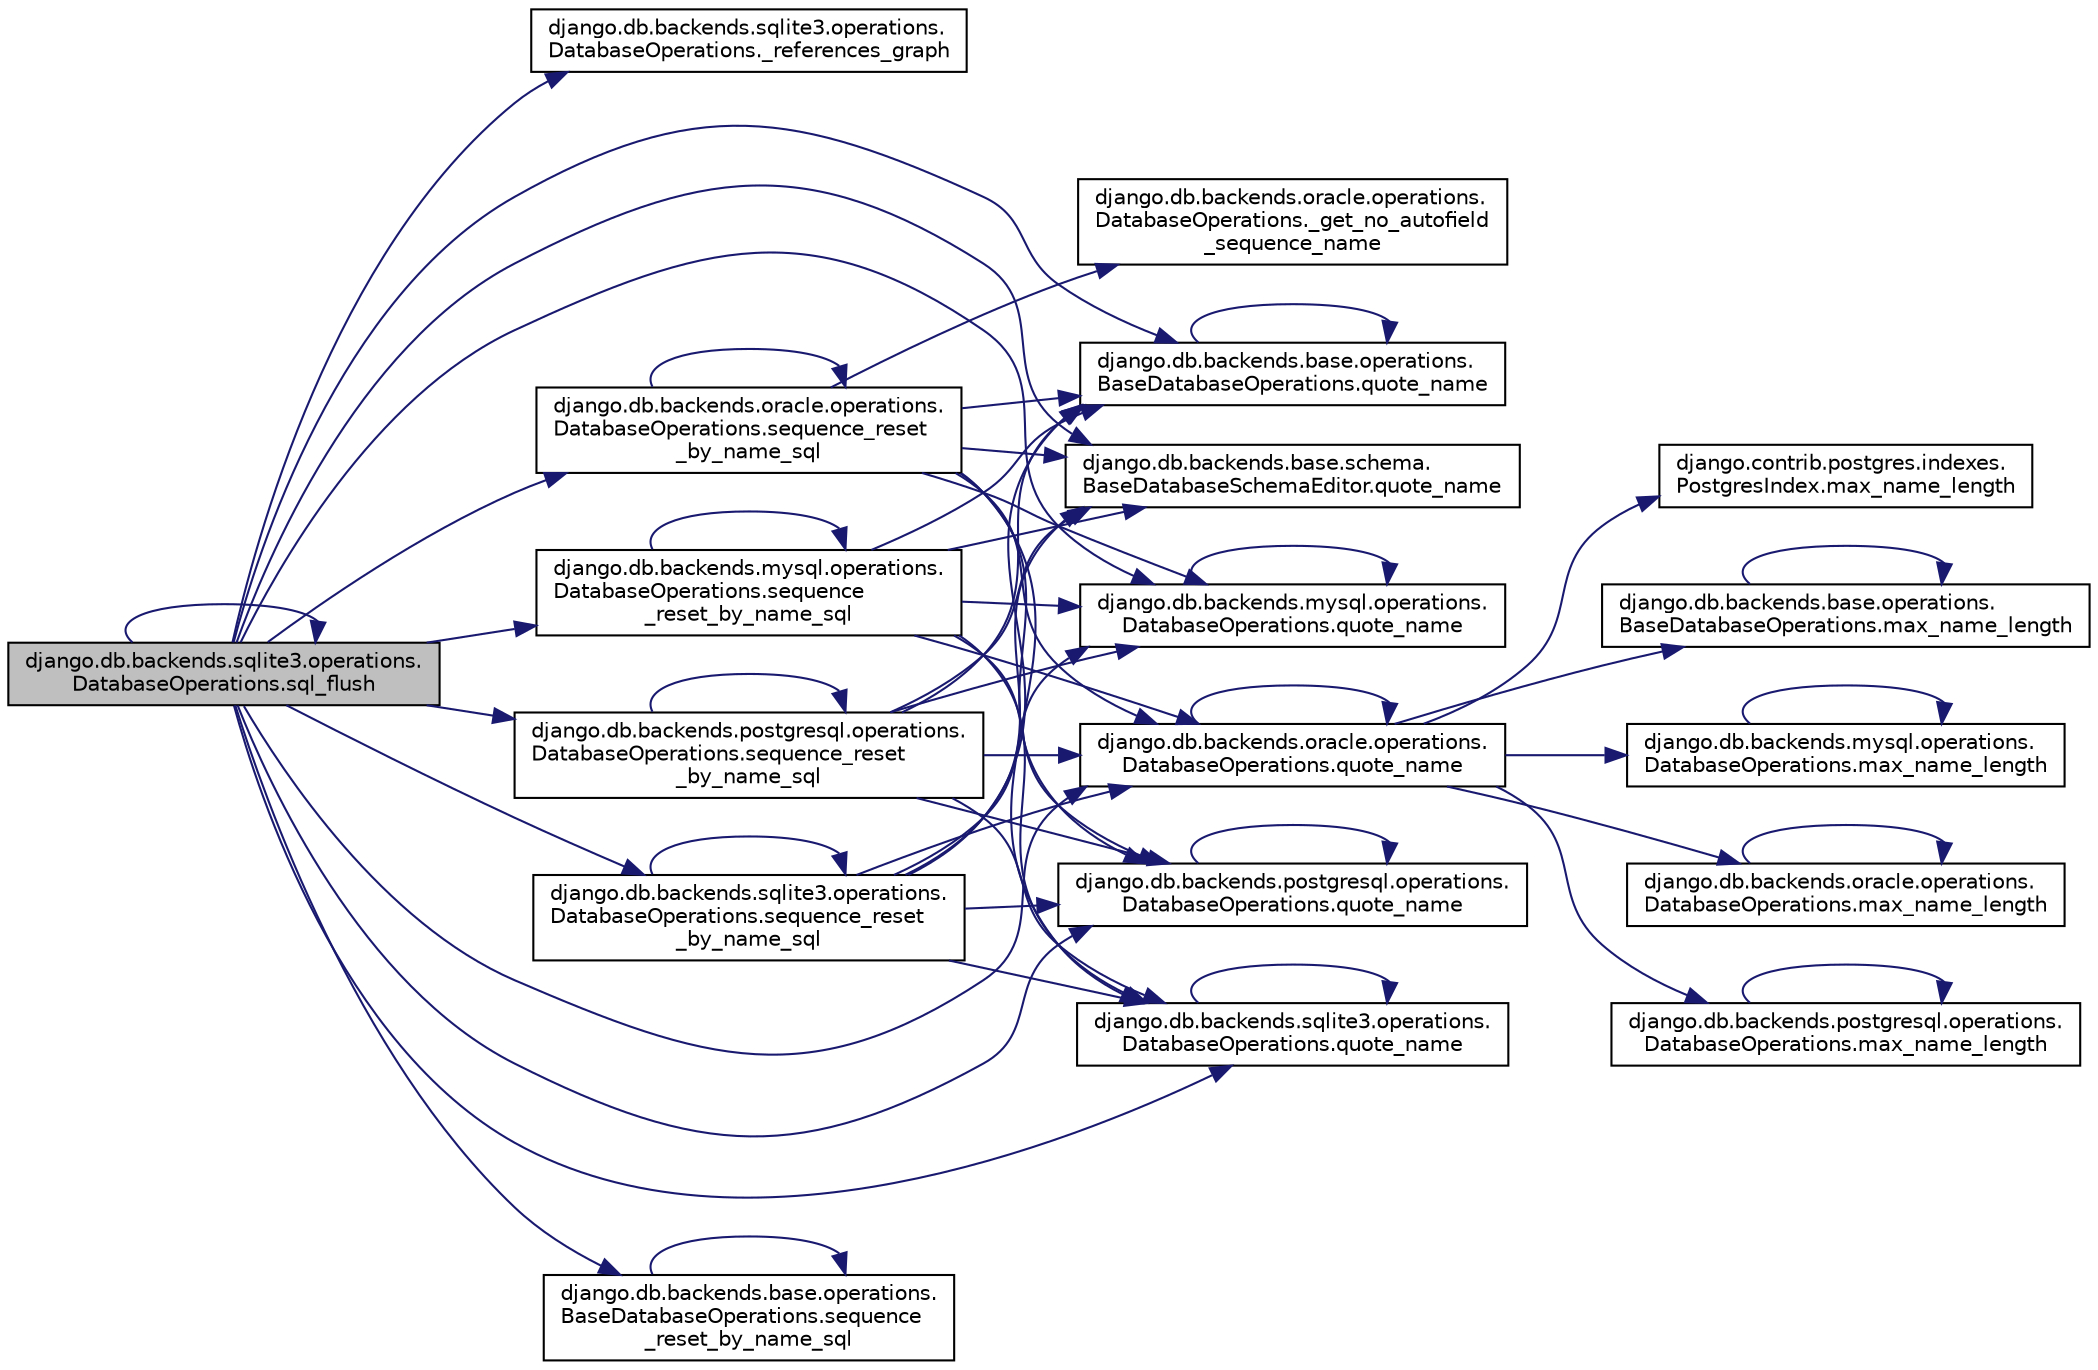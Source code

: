 digraph "django.db.backends.sqlite3.operations.DatabaseOperations.sql_flush"
{
 // LATEX_PDF_SIZE
  edge [fontname="Helvetica",fontsize="10",labelfontname="Helvetica",labelfontsize="10"];
  node [fontname="Helvetica",fontsize="10",shape=record];
  rankdir="LR";
  Node1 [label="django.db.backends.sqlite3.operations.\lDatabaseOperations.sql_flush",height=0.2,width=0.4,color="black", fillcolor="grey75", style="filled", fontcolor="black",tooltip=" "];
  Node1 -> Node2 [color="midnightblue",fontsize="10",style="solid",fontname="Helvetica"];
  Node2 [label="django.db.backends.sqlite3.operations.\lDatabaseOperations._references_graph",height=0.2,width=0.4,color="black", fillcolor="white", style="filled",URL="$da/d34/classdjango_1_1db_1_1backends_1_1sqlite3_1_1operations_1_1_database_operations.html#ab16666251f48faa531a9bea6c12f6b34",tooltip=" "];
  Node1 -> Node3 [color="midnightblue",fontsize="10",style="solid",fontname="Helvetica"];
  Node3 [label="django.db.backends.base.operations.\lBaseDatabaseOperations.quote_name",height=0.2,width=0.4,color="black", fillcolor="white", style="filled",URL="$dd/dc3/classdjango_1_1db_1_1backends_1_1base_1_1operations_1_1_base_database_operations.html#a1317b39ef52de75f263c05a7e9a77323",tooltip=" "];
  Node3 -> Node3 [color="midnightblue",fontsize="10",style="solid",fontname="Helvetica"];
  Node1 -> Node4 [color="midnightblue",fontsize="10",style="solid",fontname="Helvetica"];
  Node4 [label="django.db.backends.base.schema.\lBaseDatabaseSchemaEditor.quote_name",height=0.2,width=0.4,color="black", fillcolor="white", style="filled",URL="$d7/d55/classdjango_1_1db_1_1backends_1_1base_1_1schema_1_1_base_database_schema_editor.html#ae84ebd5d3b095cb3433d2d7ce1c2e4e7",tooltip=" "];
  Node1 -> Node5 [color="midnightblue",fontsize="10",style="solid",fontname="Helvetica"];
  Node5 [label="django.db.backends.mysql.operations.\lDatabaseOperations.quote_name",height=0.2,width=0.4,color="black", fillcolor="white", style="filled",URL="$d6/d0c/classdjango_1_1db_1_1backends_1_1mysql_1_1operations_1_1_database_operations.html#a7584036904817b70a1483201fee4b31c",tooltip=" "];
  Node5 -> Node5 [color="midnightblue",fontsize="10",style="solid",fontname="Helvetica"];
  Node1 -> Node6 [color="midnightblue",fontsize="10",style="solid",fontname="Helvetica"];
  Node6 [label="django.db.backends.oracle.operations.\lDatabaseOperations.quote_name",height=0.2,width=0.4,color="black", fillcolor="white", style="filled",URL="$da/dc4/classdjango_1_1db_1_1backends_1_1oracle_1_1operations_1_1_database_operations.html#af2f72bca418dacfb0ec7c04a36ba1866",tooltip=" "];
  Node6 -> Node7 [color="midnightblue",fontsize="10",style="solid",fontname="Helvetica"];
  Node7 [label="django.contrib.postgres.indexes.\lPostgresIndex.max_name_length",height=0.2,width=0.4,color="black", fillcolor="white", style="filled",URL="$d5/d7a/classdjango_1_1contrib_1_1postgres_1_1indexes_1_1_postgres_index.html#af6b3fcdc8e606baa47d9250e8937755b",tooltip=" "];
  Node6 -> Node8 [color="midnightblue",fontsize="10",style="solid",fontname="Helvetica"];
  Node8 [label="django.db.backends.base.operations.\lBaseDatabaseOperations.max_name_length",height=0.2,width=0.4,color="black", fillcolor="white", style="filled",URL="$dd/dc3/classdjango_1_1db_1_1backends_1_1base_1_1operations_1_1_base_database_operations.html#a82d71ca226daa842be3179dd1ca835df",tooltip=" "];
  Node8 -> Node8 [color="midnightblue",fontsize="10",style="solid",fontname="Helvetica"];
  Node6 -> Node9 [color="midnightblue",fontsize="10",style="solid",fontname="Helvetica"];
  Node9 [label="django.db.backends.mysql.operations.\lDatabaseOperations.max_name_length",height=0.2,width=0.4,color="black", fillcolor="white", style="filled",URL="$d6/d0c/classdjango_1_1db_1_1backends_1_1mysql_1_1operations_1_1_database_operations.html#a69d4af79bee5077e89b53eb763165e2e",tooltip=" "];
  Node9 -> Node9 [color="midnightblue",fontsize="10",style="solid",fontname="Helvetica"];
  Node6 -> Node10 [color="midnightblue",fontsize="10",style="solid",fontname="Helvetica"];
  Node10 [label="django.db.backends.oracle.operations.\lDatabaseOperations.max_name_length",height=0.2,width=0.4,color="black", fillcolor="white", style="filled",URL="$da/dc4/classdjango_1_1db_1_1backends_1_1oracle_1_1operations_1_1_database_operations.html#a6ef1ba2a3af052ffb12b9c36a30d87bd",tooltip=" "];
  Node10 -> Node10 [color="midnightblue",fontsize="10",style="solid",fontname="Helvetica"];
  Node6 -> Node11 [color="midnightblue",fontsize="10",style="solid",fontname="Helvetica"];
  Node11 [label="django.db.backends.postgresql.operations.\lDatabaseOperations.max_name_length",height=0.2,width=0.4,color="black", fillcolor="white", style="filled",URL="$df/d25/classdjango_1_1db_1_1backends_1_1postgresql_1_1operations_1_1_database_operations.html#a308b2dc44422da055c7a5b849ce7fbb8",tooltip=" "];
  Node11 -> Node11 [color="midnightblue",fontsize="10",style="solid",fontname="Helvetica"];
  Node6 -> Node6 [color="midnightblue",fontsize="10",style="solid",fontname="Helvetica"];
  Node1 -> Node12 [color="midnightblue",fontsize="10",style="solid",fontname="Helvetica"];
  Node12 [label="django.db.backends.postgresql.operations.\lDatabaseOperations.quote_name",height=0.2,width=0.4,color="black", fillcolor="white", style="filled",URL="$df/d25/classdjango_1_1db_1_1backends_1_1postgresql_1_1operations_1_1_database_operations.html#aa7d4385eb15e3368465fe5fd816c9c1f",tooltip=" "];
  Node12 -> Node12 [color="midnightblue",fontsize="10",style="solid",fontname="Helvetica"];
  Node1 -> Node13 [color="midnightblue",fontsize="10",style="solid",fontname="Helvetica"];
  Node13 [label="django.db.backends.sqlite3.operations.\lDatabaseOperations.quote_name",height=0.2,width=0.4,color="black", fillcolor="white", style="filled",URL="$da/d34/classdjango_1_1db_1_1backends_1_1sqlite3_1_1operations_1_1_database_operations.html#a5dc666b9fb16a53d22e56e447558d8dd",tooltip=" "];
  Node13 -> Node13 [color="midnightblue",fontsize="10",style="solid",fontname="Helvetica"];
  Node1 -> Node14 [color="midnightblue",fontsize="10",style="solid",fontname="Helvetica"];
  Node14 [label="django.db.backends.base.operations.\lBaseDatabaseOperations.sequence\l_reset_by_name_sql",height=0.2,width=0.4,color="black", fillcolor="white", style="filled",URL="$dd/dc3/classdjango_1_1db_1_1backends_1_1base_1_1operations_1_1_base_database_operations.html#a24d2adc61e3d9943ca13b088cb3470da",tooltip=" "];
  Node14 -> Node14 [color="midnightblue",fontsize="10",style="solid",fontname="Helvetica"];
  Node1 -> Node15 [color="midnightblue",fontsize="10",style="solid",fontname="Helvetica"];
  Node15 [label="django.db.backends.mysql.operations.\lDatabaseOperations.sequence\l_reset_by_name_sql",height=0.2,width=0.4,color="black", fillcolor="white", style="filled",URL="$d6/d0c/classdjango_1_1db_1_1backends_1_1mysql_1_1operations_1_1_database_operations.html#a93cbc422bf32447dd11276fcfea2c688",tooltip=" "];
  Node15 -> Node3 [color="midnightblue",fontsize="10",style="solid",fontname="Helvetica"];
  Node15 -> Node4 [color="midnightblue",fontsize="10",style="solid",fontname="Helvetica"];
  Node15 -> Node5 [color="midnightblue",fontsize="10",style="solid",fontname="Helvetica"];
  Node15 -> Node6 [color="midnightblue",fontsize="10",style="solid",fontname="Helvetica"];
  Node15 -> Node12 [color="midnightblue",fontsize="10",style="solid",fontname="Helvetica"];
  Node15 -> Node13 [color="midnightblue",fontsize="10",style="solid",fontname="Helvetica"];
  Node15 -> Node15 [color="midnightblue",fontsize="10",style="solid",fontname="Helvetica"];
  Node1 -> Node16 [color="midnightblue",fontsize="10",style="solid",fontname="Helvetica"];
  Node16 [label="django.db.backends.oracle.operations.\lDatabaseOperations.sequence_reset\l_by_name_sql",height=0.2,width=0.4,color="black", fillcolor="white", style="filled",URL="$da/dc4/classdjango_1_1db_1_1backends_1_1oracle_1_1operations_1_1_database_operations.html#afe7c947a238fb1756227fa6ed2a8edc3",tooltip=" "];
  Node16 -> Node17 [color="midnightblue",fontsize="10",style="solid",fontname="Helvetica"];
  Node17 [label="django.db.backends.oracle.operations.\lDatabaseOperations._get_no_autofield\l_sequence_name",height=0.2,width=0.4,color="black", fillcolor="white", style="filled",URL="$da/dc4/classdjango_1_1db_1_1backends_1_1oracle_1_1operations_1_1_database_operations.html#abcf5c84cfe076ae43dc216754368de81",tooltip=" "];
  Node16 -> Node3 [color="midnightblue",fontsize="10",style="solid",fontname="Helvetica"];
  Node16 -> Node4 [color="midnightblue",fontsize="10",style="solid",fontname="Helvetica"];
  Node16 -> Node5 [color="midnightblue",fontsize="10",style="solid",fontname="Helvetica"];
  Node16 -> Node6 [color="midnightblue",fontsize="10",style="solid",fontname="Helvetica"];
  Node16 -> Node12 [color="midnightblue",fontsize="10",style="solid",fontname="Helvetica"];
  Node16 -> Node13 [color="midnightblue",fontsize="10",style="solid",fontname="Helvetica"];
  Node16 -> Node16 [color="midnightblue",fontsize="10",style="solid",fontname="Helvetica"];
  Node1 -> Node18 [color="midnightblue",fontsize="10",style="solid",fontname="Helvetica"];
  Node18 [label="django.db.backends.postgresql.operations.\lDatabaseOperations.sequence_reset\l_by_name_sql",height=0.2,width=0.4,color="black", fillcolor="white", style="filled",URL="$df/d25/classdjango_1_1db_1_1backends_1_1postgresql_1_1operations_1_1_database_operations.html#aa6519ad7c0ac00160c5c5c247d98028b",tooltip=" "];
  Node18 -> Node3 [color="midnightblue",fontsize="10",style="solid",fontname="Helvetica"];
  Node18 -> Node4 [color="midnightblue",fontsize="10",style="solid",fontname="Helvetica"];
  Node18 -> Node5 [color="midnightblue",fontsize="10",style="solid",fontname="Helvetica"];
  Node18 -> Node6 [color="midnightblue",fontsize="10",style="solid",fontname="Helvetica"];
  Node18 -> Node12 [color="midnightblue",fontsize="10",style="solid",fontname="Helvetica"];
  Node18 -> Node13 [color="midnightblue",fontsize="10",style="solid",fontname="Helvetica"];
  Node18 -> Node18 [color="midnightblue",fontsize="10",style="solid",fontname="Helvetica"];
  Node1 -> Node19 [color="midnightblue",fontsize="10",style="solid",fontname="Helvetica"];
  Node19 [label="django.db.backends.sqlite3.operations.\lDatabaseOperations.sequence_reset\l_by_name_sql",height=0.2,width=0.4,color="black", fillcolor="white", style="filled",URL="$da/d34/classdjango_1_1db_1_1backends_1_1sqlite3_1_1operations_1_1_database_operations.html#a84d16616f9d385f1ea75f03028f046fa",tooltip=" "];
  Node19 -> Node3 [color="midnightblue",fontsize="10",style="solid",fontname="Helvetica"];
  Node19 -> Node4 [color="midnightblue",fontsize="10",style="solid",fontname="Helvetica"];
  Node19 -> Node5 [color="midnightblue",fontsize="10",style="solid",fontname="Helvetica"];
  Node19 -> Node6 [color="midnightblue",fontsize="10",style="solid",fontname="Helvetica"];
  Node19 -> Node12 [color="midnightblue",fontsize="10",style="solid",fontname="Helvetica"];
  Node19 -> Node13 [color="midnightblue",fontsize="10",style="solid",fontname="Helvetica"];
  Node19 -> Node19 [color="midnightblue",fontsize="10",style="solid",fontname="Helvetica"];
  Node1 -> Node1 [color="midnightblue",fontsize="10",style="solid",fontname="Helvetica"];
}
